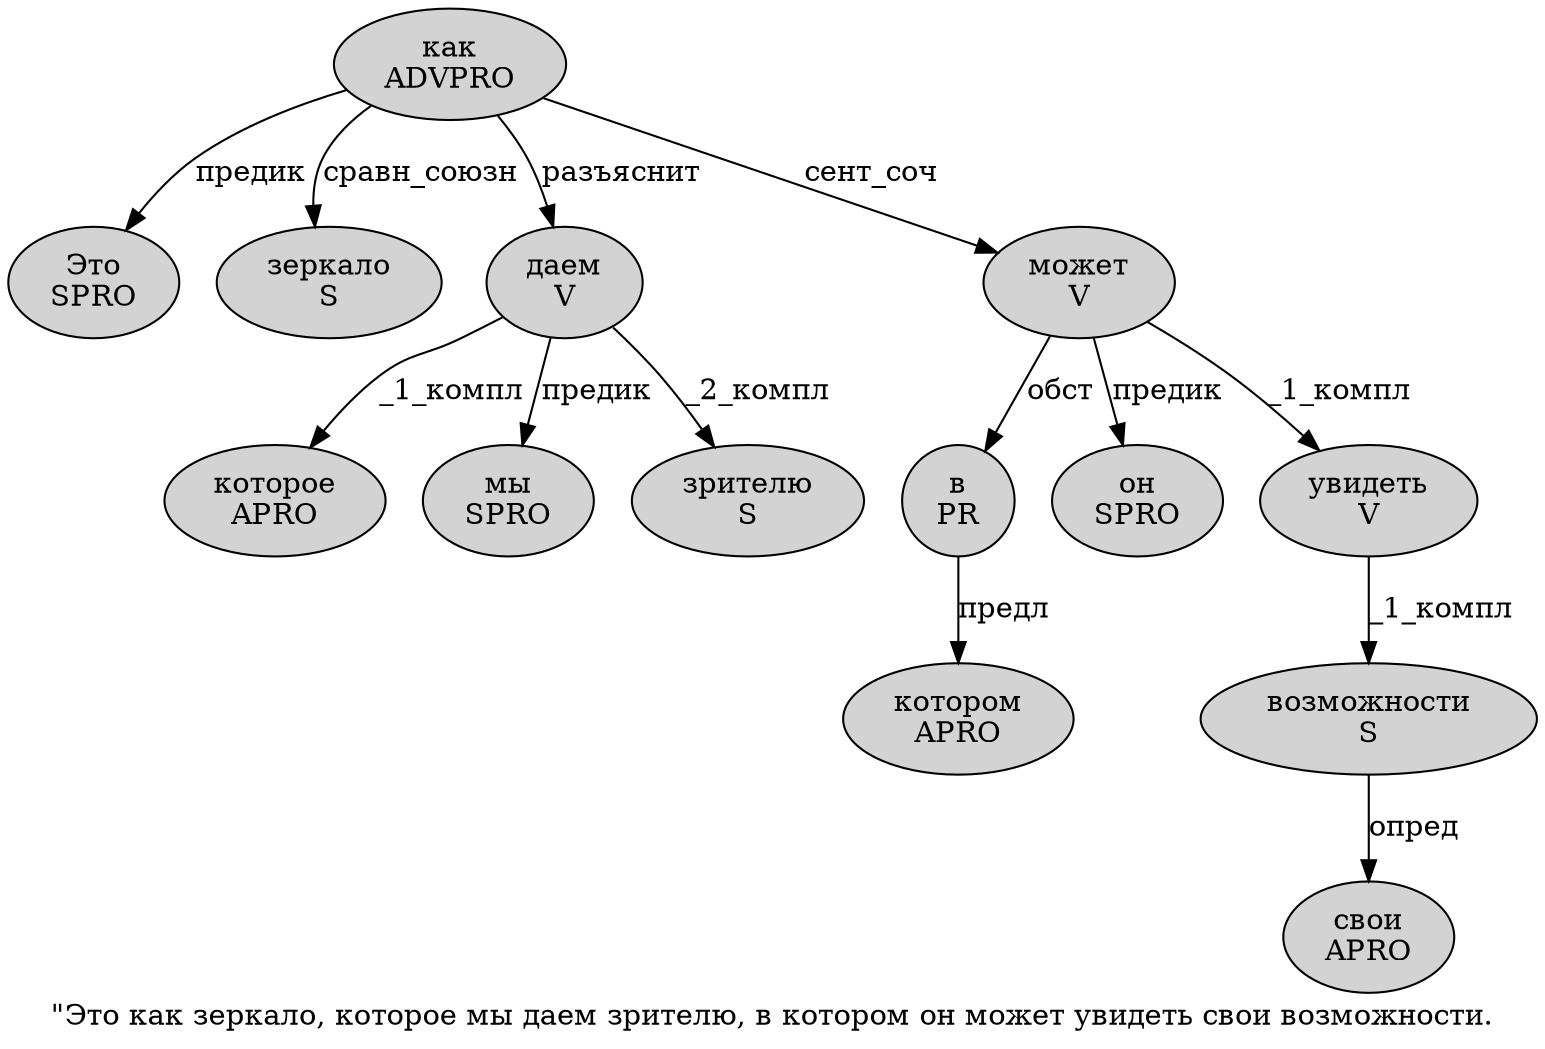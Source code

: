digraph SENTENCE_431 {
	graph [label="\"Это как зеркало, которое мы даем зрителю, в котором он может увидеть свои возможности."]
	node [style=filled]
		1 [label="Это
SPRO" color="" fillcolor=lightgray penwidth=1 shape=ellipse]
		2 [label="как
ADVPRO" color="" fillcolor=lightgray penwidth=1 shape=ellipse]
		3 [label="зеркало
S" color="" fillcolor=lightgray penwidth=1 shape=ellipse]
		5 [label="которое
APRO" color="" fillcolor=lightgray penwidth=1 shape=ellipse]
		6 [label="мы
SPRO" color="" fillcolor=lightgray penwidth=1 shape=ellipse]
		7 [label="даем
V" color="" fillcolor=lightgray penwidth=1 shape=ellipse]
		8 [label="зрителю
S" color="" fillcolor=lightgray penwidth=1 shape=ellipse]
		10 [label="в
PR" color="" fillcolor=lightgray penwidth=1 shape=ellipse]
		11 [label="котором
APRO" color="" fillcolor=lightgray penwidth=1 shape=ellipse]
		12 [label="он
SPRO" color="" fillcolor=lightgray penwidth=1 shape=ellipse]
		13 [label="может
V" color="" fillcolor=lightgray penwidth=1 shape=ellipse]
		14 [label="увидеть
V" color="" fillcolor=lightgray penwidth=1 shape=ellipse]
		15 [label="свои
APRO" color="" fillcolor=lightgray penwidth=1 shape=ellipse]
		16 [label="возможности
S" color="" fillcolor=lightgray penwidth=1 shape=ellipse]
			16 -> 15 [label="опред"]
			7 -> 5 [label="_1_компл"]
			7 -> 6 [label="предик"]
			7 -> 8 [label="_2_компл"]
			13 -> 10 [label="обст"]
			13 -> 12 [label="предик"]
			13 -> 14 [label="_1_компл"]
			2 -> 1 [label="предик"]
			2 -> 3 [label="сравн_союзн"]
			2 -> 7 [label="разъяснит"]
			2 -> 13 [label="сент_соч"]
			14 -> 16 [label="_1_компл"]
			10 -> 11 [label="предл"]
}